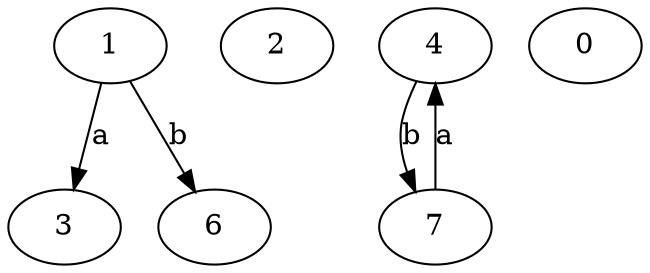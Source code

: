strict digraph  {
1;
2;
3;
4;
0;
6;
7;
1 -> 3  [label=a];
1 -> 6  [label=b];
4 -> 7  [label=b];
7 -> 4  [label=a];
}
